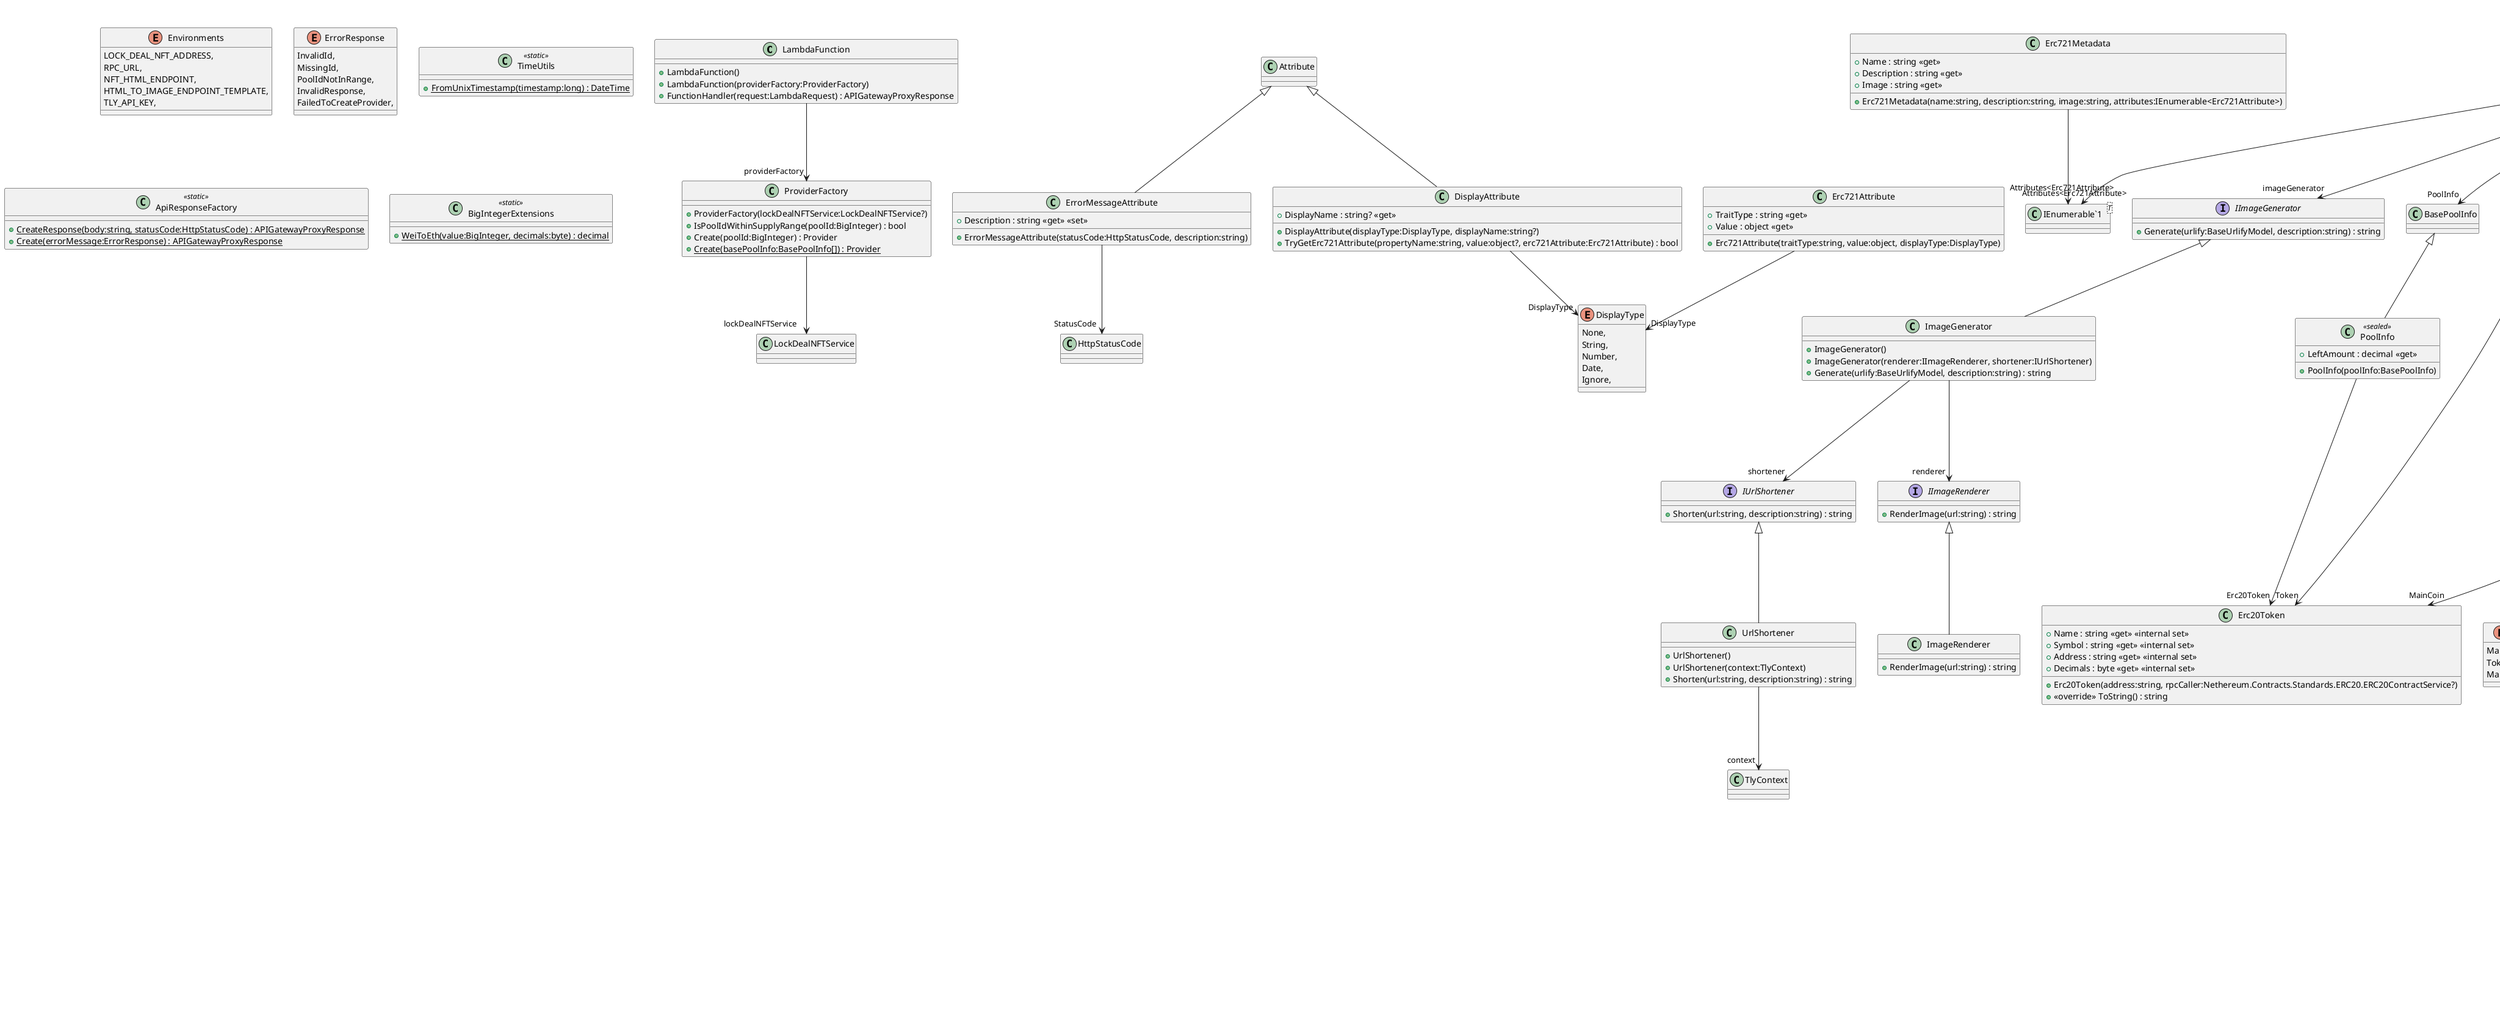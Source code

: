 @startuml
class LambdaFunction {
    + LambdaFunction()
    + LambdaFunction(providerFactory:ProviderFactory)
    + FunctionHandler(request:LambdaRequest) : APIGatewayProxyResponse
}
LambdaFunction --> "providerFactory" ProviderFactory
enum Environments {
    LOCK_DEAL_NFT_ADDRESS,
    RPC_URL,
    NFT_HTML_ENDPOINT,
    HTML_TO_IMAGE_ENDPOINT_TEMPLATE,
    TLY_API_KEY,
}
class ErrorMessageAttribute {
    + Description : string <<get>> <<set>>
    + ErrorMessageAttribute(statusCode:HttpStatusCode, description:string)
}
Attribute <|-- ErrorMessageAttribute
ErrorMessageAttribute --> "StatusCode" HttpStatusCode
enum ErrorResponse {
    InvalidId,
    MissingId,
    PoolIdNotInRange,
    InvalidResponse,
    FailedToCreateProvider,
}
class TimeUtils <<static>> {
    + {static} FromUnixTimestamp(timestamp:long) : DateTime
}
class ApiResponseFactory <<static>> {
    + {static} CreateResponse(body:string, statusCode:HttpStatusCode) : APIGatewayProxyResponse
    + {static} Create(errorMessage:ErrorResponse) : APIGatewayProxyResponse
}
class DisplayAttribute {
    + DisplayName : string? <<get>>
    + DisplayAttribute(displayType:DisplayType, displayName:string?)
    + TryGetErc721Attribute(propertyName:string, value:object?, erc721Attribute:Erc721Attribute) : bool
}
Attribute <|-- DisplayAttribute
DisplayAttribute --> "DisplayType" DisplayType
class BigIntegerExtensions <<static>> {
    + {static} WeiToEth(value:BigInteger, decimals:byte) : decimal
}
interface IImageGenerator {
    + Generate(urlify:BaseUrlifyModel, description:string) : string
}
class ImageGenerator {
    + ImageGenerator()
    + ImageGenerator(renderer:IImageRenderer, shortener:IUrlShortener)
    + Generate(urlify:BaseUrlifyModel, description:string) : string
}
IImageGenerator <|-- ImageGenerator
ImageGenerator --> "renderer" IImageRenderer
ImageGenerator --> "shortener" IUrlShortener
class ProviderFactory {
    + ProviderFactory(lockDealNFTService:LockDealNFTService?)
    + IsPoolIdWithinSupplyRange(poolId:BigInteger) : bool
    + Create(poolId:BigInteger) : Provider
    + {static} Create(basePoolInfo:BasePoolInfo[]) : Provider
}
ProviderFactory --> "lockDealNFTService" LockDealNFTService
abstract class Provider {
    + {abstract} ProviderName : string <<get>>
    + <<virtual>> LeftAmount : decimal <<get>>
    + {abstract} Description : string <<get>>
    # Provider(basePoolInfo:BasePoolInfo[])
    + GetJsonErc721Metadata() : string
    - GetErc721Metadata() : Erc721Metadata
    - GetDescription() : string
    - IsFullyWithdrawn(nftAddress:string) : bool
    - IsFullyRefunded(nftAddress:string) : bool
}
class "IEnumerable`1"<T> {
}
Provider --> "imageGenerator" IImageGenerator
Provider --> "Collection" BigInteger
Provider --> "Token" Erc20Token
Provider --> "PoolInfo" BasePoolInfo
Provider --> "Urlify" BaseUrlifyModel
Provider --> "Attributes<Erc721Attribute>" "IEnumerable`1"
class Erc20Token {
    + Name : string <<get>> <<internal set>>
    + Symbol : string <<get>> <<internal set>>
    + Address : string <<get>> <<internal set>>
    + Decimals : byte <<get>> <<internal set>>
    + Erc20Token(address:string, rpcCaller:Nethereum.Contracts.Standards.ERC20.ERC20ContractService?)
    + <<override>> ToString() : string
}
class Erc721Attribute {
    + TraitType : string <<get>>
    + Value : object <<get>>
    + Erc721Attribute(traitType:string, value:object, displayType:DisplayType)
}
Erc721Attribute --> "DisplayType" DisplayType
class Erc721Metadata {
    + Name : string <<get>>
    + Description : string <<get>>
    + Image : string <<get>>
    + Erc721Metadata(name:string, description:string, image:string, attributes:IEnumerable<Erc721Attribute>)
}
class "IEnumerable`1"<T> {
}
Erc721Metadata --> "Attributes<Erc721Attribute>" "IEnumerable`1"
class LambdaRequest {
    - ParsePoolId(poolId:BigInteger) : ErrorResponse?
    + PoolIdToProvider(providerFactory:ProviderFactory, provider:Provider?) : ErrorResponse?
}
APIGatewayProxyRequest <|-- LambdaRequest
enum DisplayType {
    None,
    String,
    Number,
    Date,
    Ignore,
}
class PoolInfo <<sealed>> {
    + LeftAmount : decimal <<get>>
    + PoolInfo(poolInfo:BasePoolInfo)
}
BasePoolInfo <|-- PoolInfo
PoolInfo --> "Erc20Token" Erc20Token
interface IUrlShortener {
    + Shorten(url:string, description:string) : string
}
class UrlShortener {
    + UrlShortener()
    + UrlShortener(context:TlyContext)
    + Shorten(url:string, description:string) : string
}
IUrlShortener <|-- UrlShortener
UrlShortener --> "context" TlyContext
class ImageRenderer {
    + RenderImage(url:string) : string
}
IImageRenderer <|-- ImageRenderer
interface IImageRenderer {
    + RenderImage(url:string) : string
}
class BaseUrlifyModel {
    + Name : string <<get>> <<set>>
    + BaseUrlifyModel(poolInfo:BasePoolInfo)
    + BaseUrlifyModel(poolInfo:PoolInfo)
}
Urlify <|-- BaseUrlifyModel
BaseUrlifyModel --> "Id" BigInteger
BaseUrlifyModel --> "Token" QueryStringToken
class DelayVaultProvider {
    + <<override>> ProviderName : string <<get>>
    + <<override>> Description : string <<get>>
    + DelayVaultProvider(basePoolInfo:BasePoolInfo[])
}
Provider <|-- DelayVaultProvider
DelayVaultProvider --> "Urlify" BaseUrlifyModel
class DealProvider {
    + <<override>> ToString() : string
    + <<override>> ProviderName : string <<get>>
    + <<override>> Description : string <<get>>
    + DealProvider(basePoolInfos:BasePoolInfo[])
    + DealProvider(basePoolInfo:BasePoolInfo)
}
Provider <|-- DealProvider
DealProvider --> "Urlify" BaseUrlifyModel
class TimedDealProvider {
    + <<override>> ToString() : string
    + <<override>> ProviderName : string <<get>>
    + <<override>> Description : string <<get>>
    + StartAmount : decimal <<get>>
    + FinishTime : uint <<get>>
    + TimedDealProvider(basePoolInfo:BasePoolInfo[])
}
LockDealProvider <|-- TimedDealProvider
TimedDealProvider --> "FinishDateTime" DateTime
TimedDealProvider --> "Urlify" BaseUrlifyModel
class LockDealProvider {
    + <<override>> ToString() : string
    + <<override>> ProviderName : string <<get>>
    + <<override>> Description : string <<get>>
    + StartTime : uint <<get>>
    + LockDealProvider(basePoolInfo:BasePoolInfo[])
}
DealProvider <|-- LockDealProvider
LockDealProvider --> "StartDateTime" DateTime
LockDealProvider --> "Urlify" BaseUrlifyModel
class CollateralProvider {
    + <<override>> ProviderName : string <<get>>
    + <<override>> Description : string <<get>>
    + <<override>> LeftAmount : decimal <<get>>
    + MainCoinCollectorAmount : decimal <<get>>
    + TokenCollectorAmount : decimal <<get>>
    + MainCoinHolderAmount : decimal <<get>>
    + FinishTimestamp : uint <<get>>
    + CollateralProvider(basePoolInfo:BasePoolInfo)
    + CollateralProvider(basePoolInfo:BasePoolInfo[])
}
enum CollateralType {
    MainCoinCollector= 1,
    TokenCollector= 2,
    MainCoinHolder= 3,
}
class "Dictionary`2"<T1,T2> {
}
Provider <|-- CollateralProvider
CollateralProvider --> "Urlify" BaseUrlifyModel
CollateralProvider --> "MainCoin" Erc20Token
CollateralProvider --> "MainCoinCollection" BigInteger
CollateralProvider --> "Collection" BigInteger
CollateralProvider --> "FinishTime" DateTime
CollateralProvider --> "SubProvider<CollateralType,DealProvider>" "Dictionary`2"
CollateralProvider +-- CollateralType
class RefundProvider {
    + <<override>> ProviderName : string <<get>>
    + <<override>> Description : string <<get>>
    + Rate : decimal <<get>>
    + MainCoinAmount : decimal <<get>>
    + SubProviderName : string <<get>>
    + RefundProvider(basePoolInfo:BasePoolInfo[])
}
Provider <|-- RefundProvider
RefundProvider --> "Urlify" BaseUrlifyModel
RefundProvider --> "SubProvider" Provider
RefundProvider --> "CollateralProvider" CollateralProvider
RefundProvider --> "MainCoinCollection" BigInteger
class DelayVaultUrlifyModel {
    + DelayVaultUrlifyModel(poolInfo:BasePoolInfo)
}
BaseUrlifyModel <|-- DelayVaultUrlifyModel
class LockDealUrlifyModel {
    + StartTime : string <<get>> <<set>>
    + LockDealUrlifyModel(poolInfo:BasePoolInfo)
}
DealUrlifyModel <|-- LockDealUrlifyModel
class DealUrlifyModel {
    + DealUrlifyModel(poolInfo:BasePoolInfo)
}
BaseUrlifyModel <|-- DealUrlifyModel
class TimedDealUrlifyModel {
    + FinishTime : string <<get>> <<set>>
    + TimedDealUrlifyModel(poolInfo:BasePoolInfo)
}
LockDealUrlifyModel <|-- TimedDealUrlifyModel
class RefundUrlifyModel {
    + RefundUrlifyModel(poolInfo:BasePoolInfo)
}
BaseUrlifyModel <|-- RefundUrlifyModel
class CollateralUrlifyModel {
    + CollateralUrlifyModel(poolInfo:BasePoolInfo)
}
BaseUrlifyModel <|-- CollateralUrlifyModel
class QueryStringToken {
    + TokenName : string <<get>>
    + Header : string <<get>>
    + Value : object <<get>>
    + QueryStringToken(tokenName:string, header:string, value:object)
    + <<override>> ToString() : string
}
@enduml

